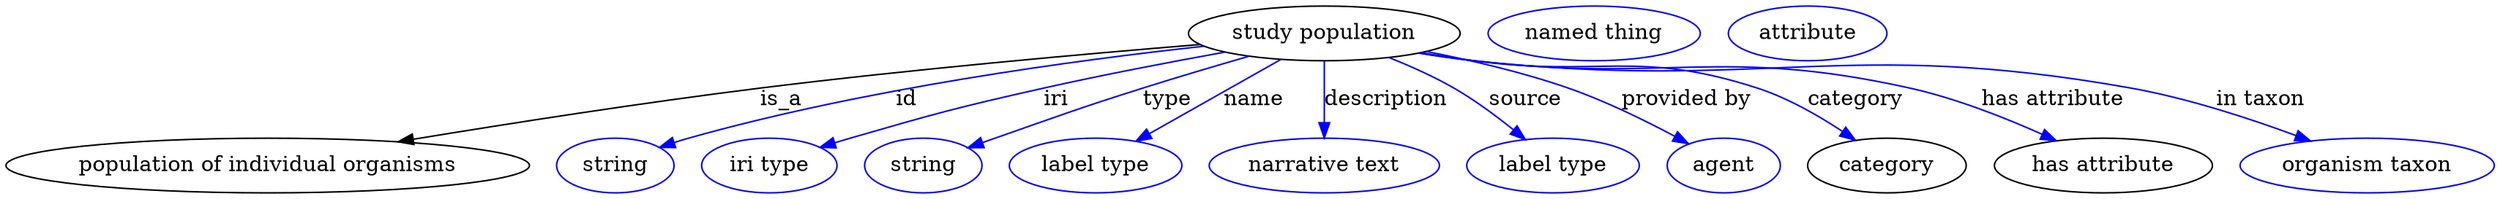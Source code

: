 digraph {
	graph [bb="0,0,1630.8,123"];
	node [label="\N"];
	"study population"	 [height=0.5,
		label="study population",
		pos="864.58,105",
		width=2.4734];
	"population of individual organisms"	 [height=0.5,
		pos="171.58,18",
		width=4.7662];
	"study population" -> "population of individual organisms"	 [label=is_a,
		lp="508.58,61.5",
		pos="e,260.15,33.442 781.77,98.364 706.68,92.009 593.02,81.548 494.58,69 419.08,59.374 334.06,45.842 270.21,35.135"];
	id	 [color=blue,
		height=0.5,
		label=string,
		pos="399.58,18",
		width=1.0652];
	"study population" -> id	 [color=blue,
		label=id,
		lp="590.58,61.5",
		pos="e,428.8,29.738 783.35,97.439 698.35,88.17 561.67,69.415 447.58,36 444.61,35.128 441.55,34.159 438.49,33.136",
		style=solid];
	iri	 [color=blue,
		height=0.5,
		label="iri type",
		pos="500.58,18",
		width=1.2277];
	"study population" -> iri	 [color=blue,
		label=iri,
		lp="688.58,61.5",
		pos="e,534.47,29.672 797.94,93.008 762.9,86.438 719.3,77.847 680.58,69 624.15,56.103 610.07,52.495 554.58,36 551.21,34.998 547.74,33.927 \
544.25,32.825",
		style=solid];
	type	 [color=blue,
		height=0.5,
		label=string,
		pos="601.58,18",
		width=1.0652];
	"study population" -> type	 [color=blue,
		label=type,
		lp="761.58,61.5",
		pos="e,631.11,29.501 814.09,90.14 792.88,83.791 767.98,76.196 745.58,69 702.23,55.072 691.41,51.479 648.58,36 646.02,35.071 643.37,34.101 \
640.71,33.113",
		style=solid];
	name	 [color=blue,
		height=0.5,
		label="label type",
		pos="714.58,18",
		width=1.5707];
	"study population" -> name	 [color=blue,
		label=name,
		lp="818.58,61.5",
		pos="e,742.14,33.979 834.95,87.812 810.82,73.814 776.64,53.993 750.87,39.046",
		style=solid];
	description	 [color=blue,
		height=0.5,
		label="narrative text",
		pos="864.58,18",
		width=2.0943];
	"study population" -> description	 [color=blue,
		label=description,
		lp="905.58,61.5",
		pos="e,864.58,36.003 864.58,86.974 864.58,75.192 864.58,59.561 864.58,46.158",
		style=solid];
	source	 [color=blue,
		height=0.5,
		label="label type",
		pos="1014.6,18",
		width=1.5707];
	"study population" -> source	 [color=blue,
		label=source,
		lp="996.08,61.5",
		pos="e,995.99,35.099 908.59,89.31 922.42,83.665 937.49,76.752 950.58,69 963.77,61.194 977.2,50.916 988.33,41.633",
		style=solid];
	"provided by"	 [color=blue,
		height=0.5,
		label=agent,
		pos="1126.6,18",
		width=1.0291];
	"study population" -> "provided by"	 [color=blue,
		label="provided by",
		lp="1102.1,61.5",
		pos="e,1102.6,32.089 932.96,93.411 961.7,87.57 995.22,79.47 1024.6,69 1048.6,60.448 1074.2,47.614 1093.8,36.961",
		style=solid];
	category	 [height=0.5,
		pos="1233.6,18",
		width=1.4443];
	"study population" -> category	 [color=blue,
		label=category,
		lp="1213.6,61.5",
		pos="e,1212.2,34.534 928.51,92.448 939.83,90.456 951.53,88.547 962.58,87 1044.8,75.488 1069.7,95.003 1148.6,69 1168.3,62.499 1188.3,50.797 \
1204,40.241",
		style=solid];
	"has attribute"	 [height=0.5,
		pos="1374.6,18",
		width=1.9859];
	"study population" -> "has attribute"	 [color=blue,
		label="has attribute",
		lp="1342.6,61.5",
		pos="e,1343.1,34.173 927.68,92.271 939.25,90.261 951.25,88.391 962.58,87 1089.4,71.428 1125,97.516 1249.6,69 1278.8,62.306 1310.1,49.555 \
1334,38.478",
		style=solid];
	"in taxon"	 [color=blue,
		height=0.5,
		label="organism taxon",
		pos="1547.6,18",
		width=2.3109];
	"study population" -> "in taxon"	 [color=blue,
		label="in taxon",
		lp="1478.6,61.5",
		pos="e,1509.1,34.062 927.13,92.166 938.87,90.14 951.07,88.292 962.58,87 1153.1,65.63 1205,103.47 1393.6,69 1430.1,62.329 1469.8,49.018 \
1499.8,37.667",
		style=solid];
	"named thing_category"	 [color=blue,
		height=0.5,
		label="named thing",
		pos="1041.6,105",
		width=1.9318];
	"organismal entity_has attribute"	 [color=blue,
		height=0.5,
		label=attribute,
		pos="1181.6,105",
		width=1.4443];
}
